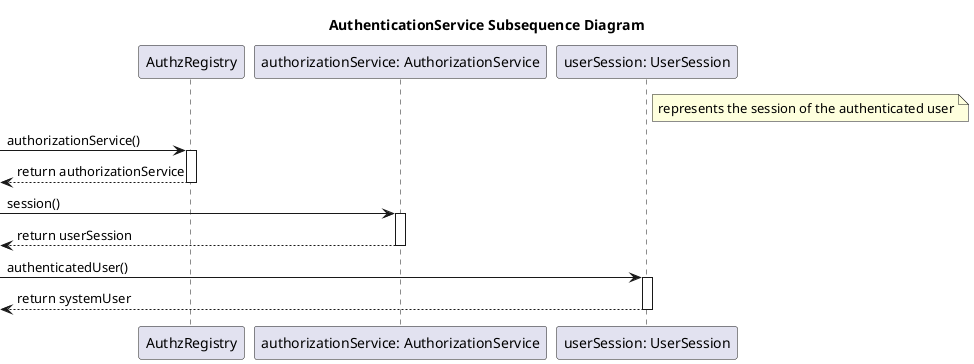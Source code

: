@startuml
title AuthenticationService Subsequence Diagram

participant AuthzRegistry
participant "authorizationService: AuthorizationService" as AuthorizationService
participant "userSession: UserSession" as UserSession
note right of UserSession: represents the session of the authenticated user

[-> AuthzRegistry:  authorizationService()
activate AuthzRegistry

[<--AuthzRegistry : return authorizationService
deactivate AuthzRegistry

[-> AuthorizationService: session()
activate AuthorizationService
[<-- AuthorizationService : return userSession
deactivate AuthorizationService

[-> UserSession: authenticatedUser()
activate UserSession
[<--UserSession: return systemUser
deactivate UserSession

@enduml
